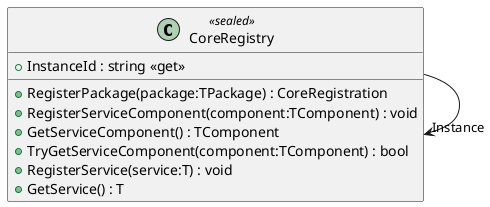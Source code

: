 @startuml
class CoreRegistry <<sealed>> {
    + InstanceId : string <<get>>
    + RegisterPackage(package:TPackage) : CoreRegistration
    + RegisterServiceComponent(component:TComponent) : void
    + GetServiceComponent() : TComponent
    + TryGetServiceComponent(component:TComponent) : bool
    + RegisterService(service:T) : void
    + GetService() : T
}
CoreRegistry --> "Instance" CoreRegistry
@enduml
